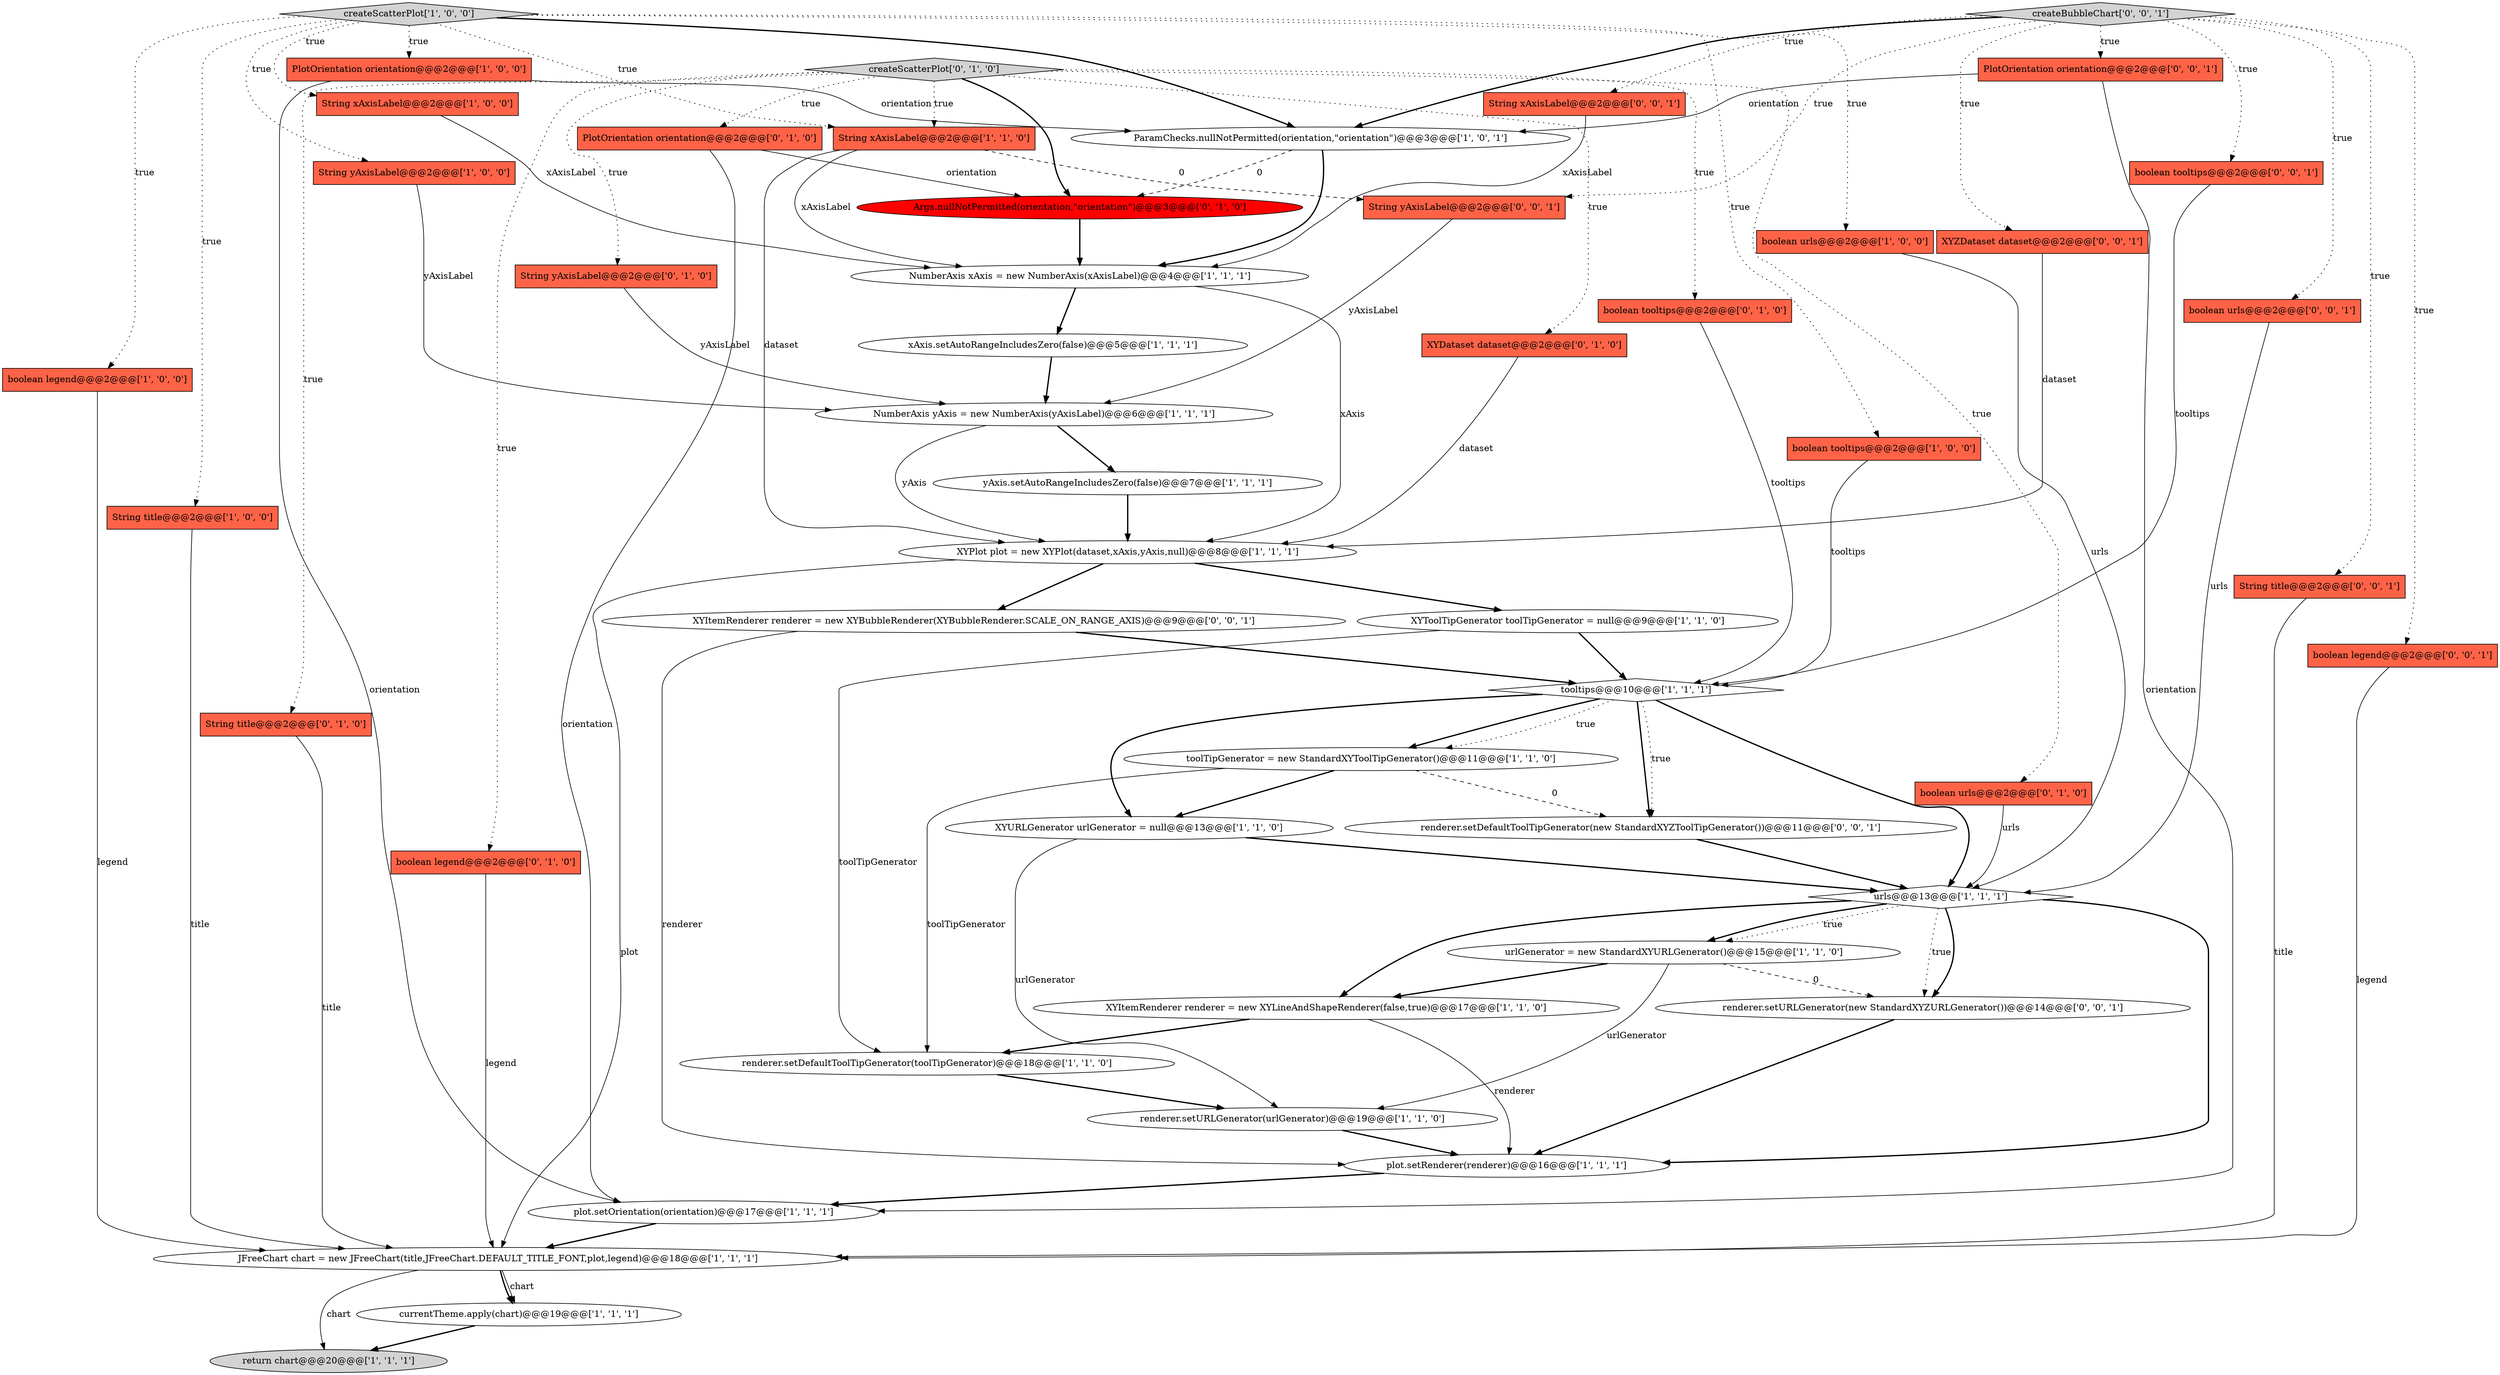 digraph {
25 [style = filled, label = "String xAxisLabel@@@2@@@['1', '1', '0']", fillcolor = tomato, shape = box image = "AAA0AAABBB1BBB"];
8 [style = filled, label = "XYURLGenerator urlGenerator = null@@@13@@@['1', '1', '0']", fillcolor = white, shape = ellipse image = "AAA0AAABBB1BBB"];
17 [style = filled, label = "XYPlot plot = new XYPlot(dataset,xAxis,yAxis,null)@@@8@@@['1', '1', '1']", fillcolor = white, shape = ellipse image = "AAA0AAABBB1BBB"];
21 [style = filled, label = "renderer.setDefaultToolTipGenerator(toolTipGenerator)@@@18@@@['1', '1', '0']", fillcolor = white, shape = ellipse image = "AAA0AAABBB1BBB"];
34 [style = filled, label = "Args.nullNotPermitted(orientation,\"orientation\")@@@3@@@['0', '1', '0']", fillcolor = red, shape = ellipse image = "AAA1AAABBB2BBB"];
24 [style = filled, label = "String xAxisLabel@@@2@@@['1', '0', '0']", fillcolor = tomato, shape = box image = "AAA0AAABBB1BBB"];
3 [style = filled, label = "boolean urls@@@2@@@['1', '0', '0']", fillcolor = tomato, shape = box image = "AAA0AAABBB1BBB"];
33 [style = filled, label = "String yAxisLabel@@@2@@@['0', '1', '0']", fillcolor = tomato, shape = box image = "AAA0AAABBB2BBB"];
19 [style = filled, label = "xAxis.setAutoRangeIncludesZero(false)@@@5@@@['1', '1', '1']", fillcolor = white, shape = ellipse image = "AAA0AAABBB1BBB"];
28 [style = filled, label = "renderer.setURLGenerator(urlGenerator)@@@19@@@['1', '1', '0']", fillcolor = white, shape = ellipse image = "AAA0AAABBB1BBB"];
35 [style = filled, label = "String title@@@2@@@['0', '1', '0']", fillcolor = tomato, shape = box image = "AAA0AAABBB2BBB"];
38 [style = filled, label = "createBubbleChart['0', '0', '1']", fillcolor = lightgray, shape = diamond image = "AAA0AAABBB3BBB"];
13 [style = filled, label = "yAxis.setAutoRangeIncludesZero(false)@@@7@@@['1', '1', '1']", fillcolor = white, shape = ellipse image = "AAA0AAABBB1BBB"];
6 [style = filled, label = "boolean legend@@@2@@@['1', '0', '0']", fillcolor = tomato, shape = box image = "AAA0AAABBB1BBB"];
48 [style = filled, label = "String yAxisLabel@@@2@@@['0', '0', '1']", fillcolor = tomato, shape = box image = "AAA0AAABBB3BBB"];
10 [style = filled, label = "JFreeChart chart = new JFreeChart(title,JFreeChart.DEFAULT_TITLE_FONT,plot,legend)@@@18@@@['1', '1', '1']", fillcolor = white, shape = ellipse image = "AAA0AAABBB1BBB"];
18 [style = filled, label = "XYItemRenderer renderer = new XYLineAndShapeRenderer(false,true)@@@17@@@['1', '1', '0']", fillcolor = white, shape = ellipse image = "AAA0AAABBB1BBB"];
36 [style = filled, label = "PlotOrientation orientation@@@2@@@['0', '1', '0']", fillcolor = tomato, shape = box image = "AAA0AAABBB2BBB"];
49 [style = filled, label = "renderer.setDefaultToolTipGenerator(new StandardXYZToolTipGenerator())@@@11@@@['0', '0', '1']", fillcolor = white, shape = ellipse image = "AAA0AAABBB3BBB"];
5 [style = filled, label = "PlotOrientation orientation@@@2@@@['1', '0', '0']", fillcolor = tomato, shape = box image = "AAA0AAABBB1BBB"];
43 [style = filled, label = "String xAxisLabel@@@2@@@['0', '0', '1']", fillcolor = tomato, shape = box image = "AAA0AAABBB3BBB"];
45 [style = filled, label = "boolean tooltips@@@2@@@['0', '0', '1']", fillcolor = tomato, shape = box image = "AAA0AAABBB3BBB"];
29 [style = filled, label = "boolean legend@@@2@@@['0', '1', '0']", fillcolor = tomato, shape = box image = "AAA0AAABBB2BBB"];
2 [style = filled, label = "createScatterPlot['1', '0', '0']", fillcolor = lightgray, shape = diamond image = "AAA0AAABBB1BBB"];
46 [style = filled, label = "XYItemRenderer renderer = new XYBubbleRenderer(XYBubbleRenderer.SCALE_ON_RANGE_AXIS)@@@9@@@['0', '0', '1']", fillcolor = white, shape = ellipse image = "AAA0AAABBB3BBB"];
47 [style = filled, label = "boolean urls@@@2@@@['0', '0', '1']", fillcolor = tomato, shape = box image = "AAA0AAABBB3BBB"];
7 [style = filled, label = "boolean tooltips@@@2@@@['1', '0', '0']", fillcolor = tomato, shape = box image = "AAA0AAABBB1BBB"];
14 [style = filled, label = "urls@@@13@@@['1', '1', '1']", fillcolor = white, shape = diamond image = "AAA0AAABBB1BBB"];
40 [style = filled, label = "XYZDataset dataset@@@2@@@['0', '0', '1']", fillcolor = tomato, shape = box image = "AAA0AAABBB3BBB"];
20 [style = filled, label = "String title@@@2@@@['1', '0', '0']", fillcolor = tomato, shape = box image = "AAA0AAABBB1BBB"];
37 [style = filled, label = "createScatterPlot['0', '1', '0']", fillcolor = lightgray, shape = diamond image = "AAA0AAABBB2BBB"];
9 [style = filled, label = "NumberAxis xAxis = new NumberAxis(xAxisLabel)@@@4@@@['1', '1', '1']", fillcolor = white, shape = ellipse image = "AAA0AAABBB1BBB"];
12 [style = filled, label = "toolTipGenerator = new StandardXYToolTipGenerator()@@@11@@@['1', '1', '0']", fillcolor = white, shape = ellipse image = "AAA0AAABBB1BBB"];
44 [style = filled, label = "String title@@@2@@@['0', '0', '1']", fillcolor = tomato, shape = box image = "AAA0AAABBB3BBB"];
1 [style = filled, label = "plot.setRenderer(renderer)@@@16@@@['1', '1', '1']", fillcolor = white, shape = ellipse image = "AAA0AAABBB1BBB"];
16 [style = filled, label = "String yAxisLabel@@@2@@@['1', '0', '0']", fillcolor = tomato, shape = box image = "AAA0AAABBB1BBB"];
22 [style = filled, label = "currentTheme.apply(chart)@@@19@@@['1', '1', '1']", fillcolor = white, shape = ellipse image = "AAA0AAABBB1BBB"];
23 [style = filled, label = "urlGenerator = new StandardXYURLGenerator()@@@15@@@['1', '1', '0']", fillcolor = white, shape = ellipse image = "AAA0AAABBB1BBB"];
32 [style = filled, label = "XYDataset dataset@@@2@@@['0', '1', '0']", fillcolor = tomato, shape = box image = "AAA0AAABBB2BBB"];
4 [style = filled, label = "tooltips@@@10@@@['1', '1', '1']", fillcolor = white, shape = diamond image = "AAA0AAABBB1BBB"];
27 [style = filled, label = "return chart@@@20@@@['1', '1', '1']", fillcolor = lightgray, shape = ellipse image = "AAA0AAABBB1BBB"];
26 [style = filled, label = "plot.setOrientation(orientation)@@@17@@@['1', '1', '1']", fillcolor = white, shape = ellipse image = "AAA0AAABBB1BBB"];
30 [style = filled, label = "boolean tooltips@@@2@@@['0', '1', '0']", fillcolor = tomato, shape = box image = "AAA0AAABBB2BBB"];
39 [style = filled, label = "PlotOrientation orientation@@@2@@@['0', '0', '1']", fillcolor = tomato, shape = box image = "AAA0AAABBB3BBB"];
41 [style = filled, label = "boolean legend@@@2@@@['0', '0', '1']", fillcolor = tomato, shape = box image = "AAA0AAABBB3BBB"];
11 [style = filled, label = "ParamChecks.nullNotPermitted(orientation,\"orientation\")@@@3@@@['1', '0', '1']", fillcolor = white, shape = ellipse image = "AAA0AAABBB1BBB"];
0 [style = filled, label = "XYToolTipGenerator toolTipGenerator = null@@@9@@@['1', '1', '0']", fillcolor = white, shape = ellipse image = "AAA0AAABBB1BBB"];
15 [style = filled, label = "NumberAxis yAxis = new NumberAxis(yAxisLabel)@@@6@@@['1', '1', '1']", fillcolor = white, shape = ellipse image = "AAA0AAABBB1BBB"];
31 [style = filled, label = "boolean urls@@@2@@@['0', '1', '0']", fillcolor = tomato, shape = box image = "AAA0AAABBB2BBB"];
42 [style = filled, label = "renderer.setURLGenerator(new StandardXYZURLGenerator())@@@14@@@['0', '0', '1']", fillcolor = white, shape = ellipse image = "AAA0AAABBB3BBB"];
14->42 [style = dotted, label="true"];
34->9 [style = bold, label=""];
26->10 [style = bold, label=""];
38->41 [style = dotted, label="true"];
49->14 [style = bold, label=""];
25->48 [style = dashed, label="0"];
38->39 [style = dotted, label="true"];
43->9 [style = solid, label="xAxisLabel"];
11->9 [style = bold, label=""];
0->21 [style = solid, label="toolTipGenerator"];
7->4 [style = solid, label="tooltips"];
30->4 [style = solid, label="tooltips"];
21->28 [style = bold, label=""];
2->25 [style = dotted, label="true"];
37->31 [style = dotted, label="true"];
13->17 [style = bold, label=""];
39->11 [style = solid, label="orientation"];
18->1 [style = solid, label="renderer"];
40->17 [style = solid, label="dataset"];
38->48 [style = dotted, label="true"];
41->10 [style = solid, label="legend"];
4->8 [style = bold, label=""];
37->36 [style = dotted, label="true"];
42->1 [style = bold, label=""];
19->15 [style = bold, label=""];
48->15 [style = solid, label="yAxisLabel"];
29->10 [style = solid, label="legend"];
10->22 [style = solid, label="chart"];
38->40 [style = dotted, label="true"];
2->20 [style = dotted, label="true"];
2->3 [style = dotted, label="true"];
6->10 [style = solid, label="legend"];
15->17 [style = solid, label="yAxis"];
15->13 [style = bold, label=""];
47->14 [style = solid, label="urls"];
3->14 [style = solid, label="urls"];
38->11 [style = bold, label=""];
2->24 [style = dotted, label="true"];
20->10 [style = solid, label="title"];
17->10 [style = solid, label="plot"];
33->15 [style = solid, label="yAxisLabel"];
12->21 [style = solid, label="toolTipGenerator"];
46->4 [style = bold, label=""];
16->15 [style = solid, label="yAxisLabel"];
14->18 [style = bold, label=""];
35->10 [style = solid, label="title"];
36->34 [style = solid, label="orientation"];
17->46 [style = bold, label=""];
4->14 [style = bold, label=""];
11->34 [style = dashed, label="0"];
14->42 [style = bold, label=""];
8->14 [style = bold, label=""];
14->23 [style = dotted, label="true"];
38->44 [style = dotted, label="true"];
44->10 [style = solid, label="title"];
45->4 [style = solid, label="tooltips"];
37->25 [style = dotted, label="true"];
10->27 [style = solid, label="chart"];
37->35 [style = dotted, label="true"];
17->0 [style = bold, label=""];
37->32 [style = dotted, label="true"];
14->23 [style = bold, label=""];
2->6 [style = dotted, label="true"];
12->8 [style = bold, label=""];
5->11 [style = solid, label="orientation"];
46->1 [style = solid, label="renderer"];
9->19 [style = bold, label=""];
4->12 [style = bold, label=""];
39->26 [style = solid, label="orientation"];
38->45 [style = dotted, label="true"];
18->21 [style = bold, label=""];
2->5 [style = dotted, label="true"];
4->12 [style = dotted, label="true"];
31->14 [style = solid, label="urls"];
8->28 [style = solid, label="urlGenerator"];
23->18 [style = bold, label=""];
2->11 [style = bold, label=""];
2->16 [style = dotted, label="true"];
10->22 [style = bold, label=""];
37->33 [style = dotted, label="true"];
25->17 [style = solid, label="dataset"];
28->1 [style = bold, label=""];
23->28 [style = solid, label="urlGenerator"];
37->29 [style = dotted, label="true"];
1->26 [style = bold, label=""];
14->1 [style = bold, label=""];
37->30 [style = dotted, label="true"];
32->17 [style = solid, label="dataset"];
4->49 [style = dotted, label="true"];
25->9 [style = solid, label="xAxisLabel"];
4->49 [style = bold, label=""];
22->27 [style = bold, label=""];
38->43 [style = dotted, label="true"];
0->4 [style = bold, label=""];
37->34 [style = bold, label=""];
24->9 [style = solid, label="xAxisLabel"];
2->7 [style = dotted, label="true"];
36->26 [style = solid, label="orientation"];
9->17 [style = solid, label="xAxis"];
38->47 [style = dotted, label="true"];
23->42 [style = dashed, label="0"];
5->26 [style = solid, label="orientation"];
12->49 [style = dashed, label="0"];
}
